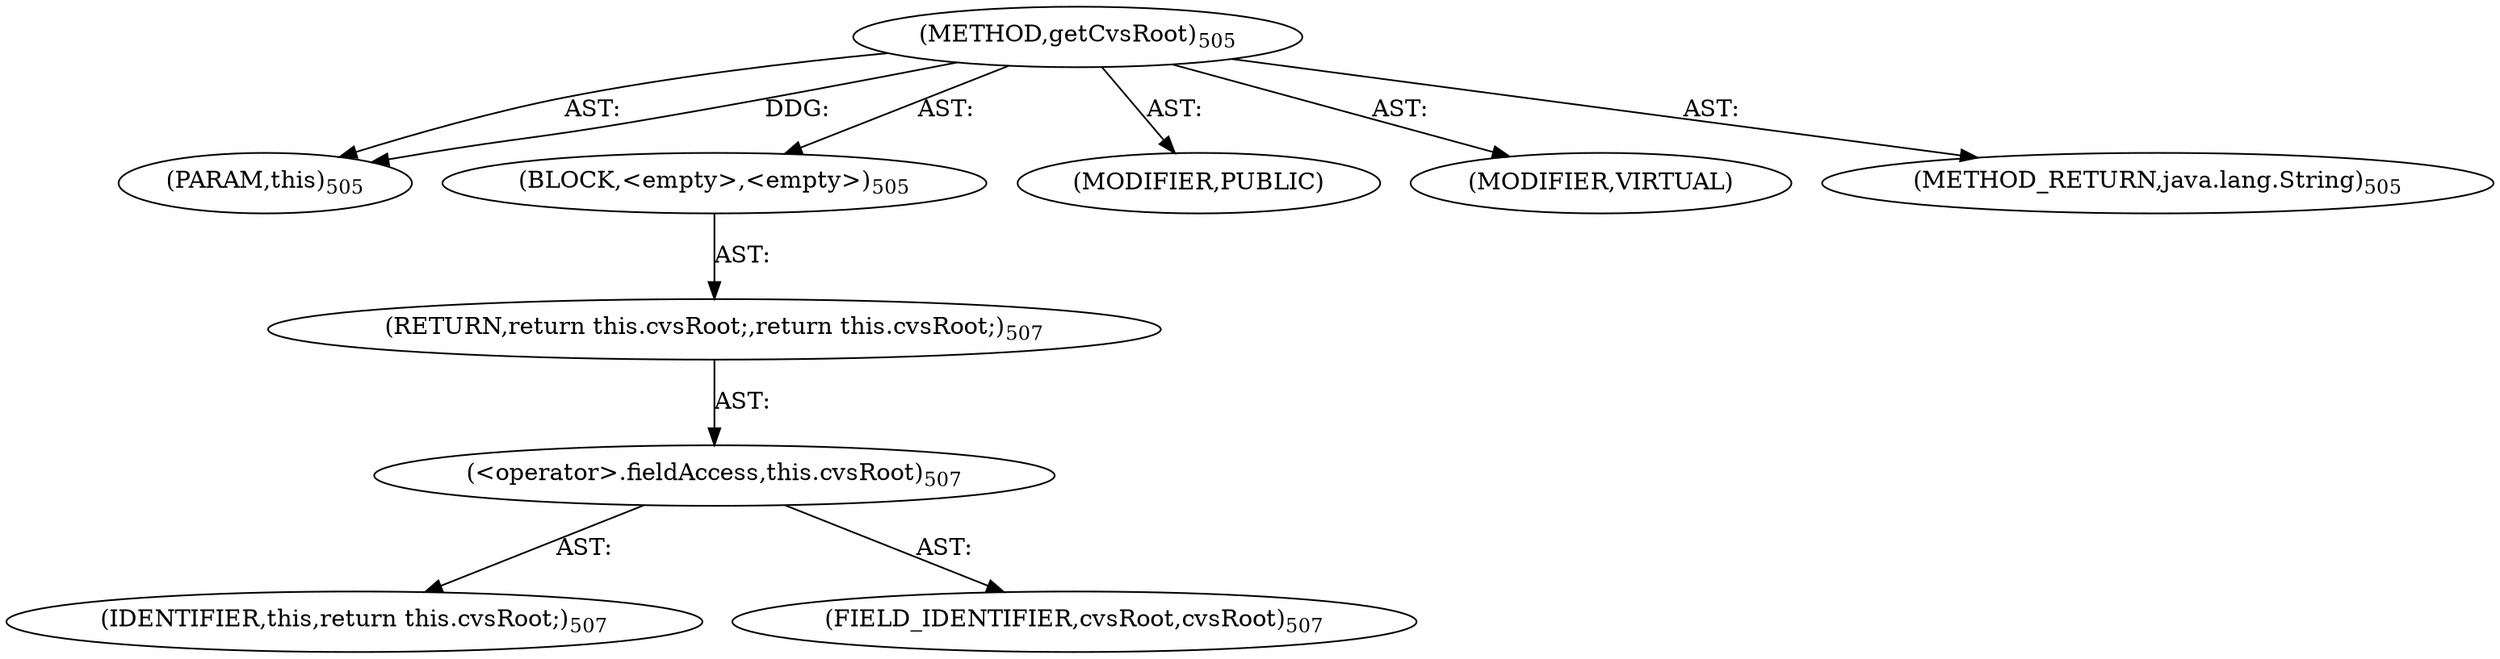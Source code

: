 digraph "getCvsRoot" {  
"111669149707" [label = <(METHOD,getCvsRoot)<SUB>505</SUB>> ]
"115964117001" [label = <(PARAM,this)<SUB>505</SUB>> ]
"25769803852" [label = <(BLOCK,&lt;empty&gt;,&lt;empty&gt;)<SUB>505</SUB>> ]
"146028888068" [label = <(RETURN,return this.cvsRoot;,return this.cvsRoot;)<SUB>507</SUB>> ]
"30064771388" [label = <(&lt;operator&gt;.fieldAccess,this.cvsRoot)<SUB>507</SUB>> ]
"68719476781" [label = <(IDENTIFIER,this,return this.cvsRoot;)<SUB>507</SUB>> ]
"55834574922" [label = <(FIELD_IDENTIFIER,cvsRoot,cvsRoot)<SUB>507</SUB>> ]
"133143986224" [label = <(MODIFIER,PUBLIC)> ]
"133143986225" [label = <(MODIFIER,VIRTUAL)> ]
"128849018891" [label = <(METHOD_RETURN,java.lang.String)<SUB>505</SUB>> ]
  "111669149707" -> "115964117001"  [ label = "AST: "] 
  "111669149707" -> "25769803852"  [ label = "AST: "] 
  "111669149707" -> "133143986224"  [ label = "AST: "] 
  "111669149707" -> "133143986225"  [ label = "AST: "] 
  "111669149707" -> "128849018891"  [ label = "AST: "] 
  "25769803852" -> "146028888068"  [ label = "AST: "] 
  "146028888068" -> "30064771388"  [ label = "AST: "] 
  "30064771388" -> "68719476781"  [ label = "AST: "] 
  "30064771388" -> "55834574922"  [ label = "AST: "] 
  "111669149707" -> "115964117001"  [ label = "DDG: "] 
}
